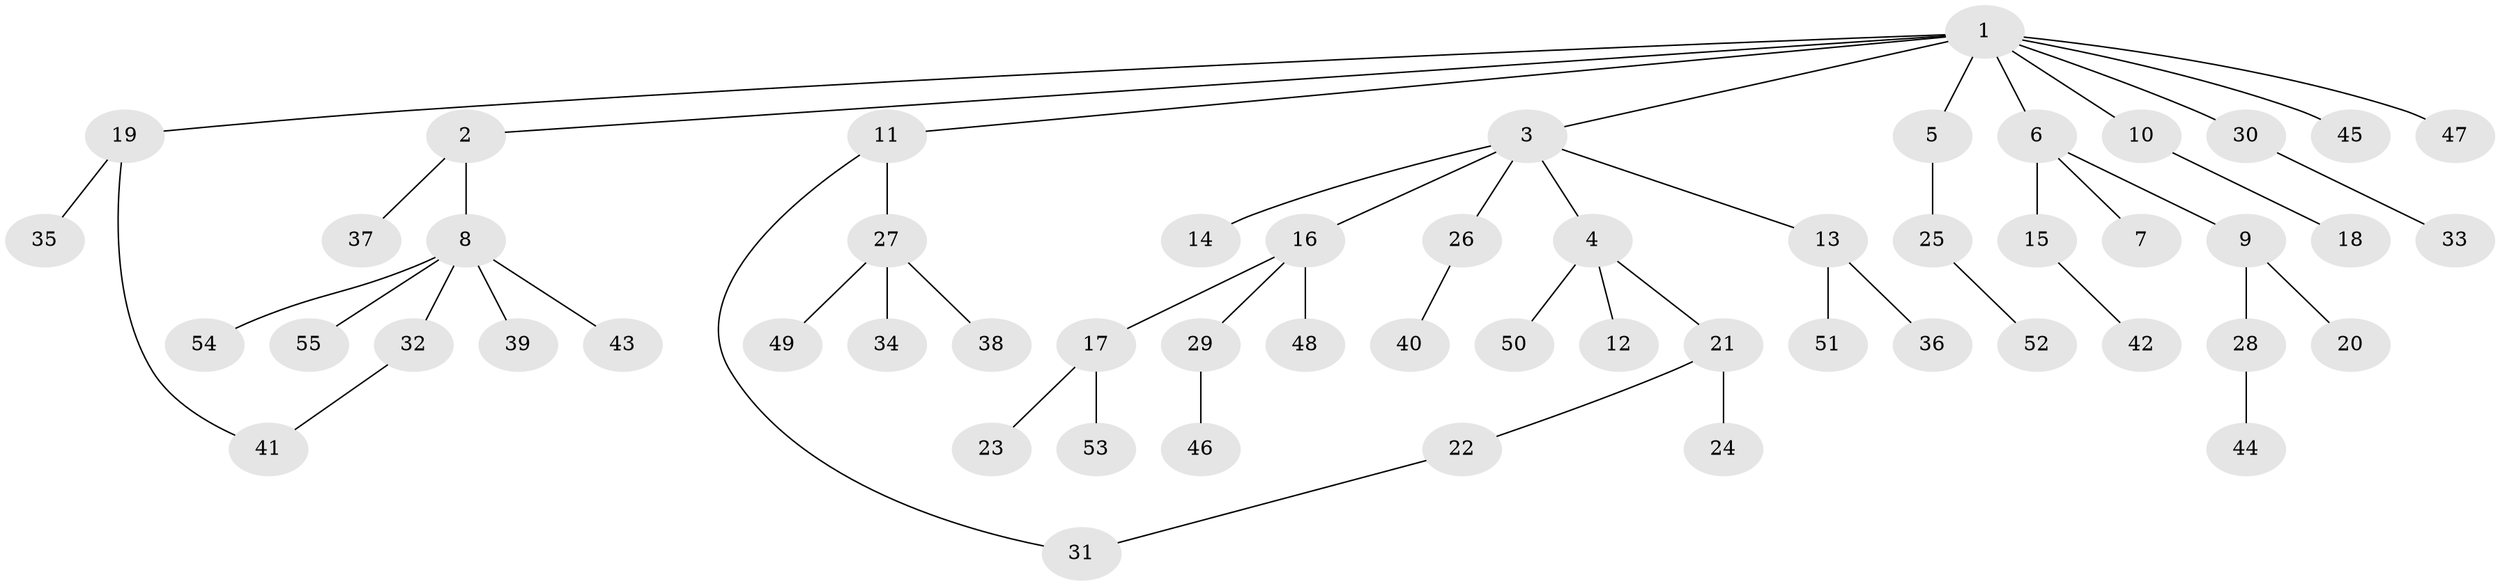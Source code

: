 // coarse degree distribution, {11: 0.027777777777777776, 8: 0.027777777777777776, 2: 0.19444444444444445, 3: 0.1388888888888889, 5: 0.027777777777777776, 1: 0.5833333333333334}
// Generated by graph-tools (version 1.1) at 2025/51/02/27/25 19:51:36]
// undirected, 55 vertices, 56 edges
graph export_dot {
graph [start="1"]
  node [color=gray90,style=filled];
  1;
  2;
  3;
  4;
  5;
  6;
  7;
  8;
  9;
  10;
  11;
  12;
  13;
  14;
  15;
  16;
  17;
  18;
  19;
  20;
  21;
  22;
  23;
  24;
  25;
  26;
  27;
  28;
  29;
  30;
  31;
  32;
  33;
  34;
  35;
  36;
  37;
  38;
  39;
  40;
  41;
  42;
  43;
  44;
  45;
  46;
  47;
  48;
  49;
  50;
  51;
  52;
  53;
  54;
  55;
  1 -- 2;
  1 -- 3;
  1 -- 5;
  1 -- 6;
  1 -- 10;
  1 -- 11;
  1 -- 19;
  1 -- 30;
  1 -- 45;
  1 -- 47;
  2 -- 8;
  2 -- 37;
  3 -- 4;
  3 -- 13;
  3 -- 14;
  3 -- 16;
  3 -- 26;
  4 -- 12;
  4 -- 21;
  4 -- 50;
  5 -- 25;
  6 -- 7;
  6 -- 9;
  6 -- 15;
  8 -- 32;
  8 -- 39;
  8 -- 43;
  8 -- 54;
  8 -- 55;
  9 -- 20;
  9 -- 28;
  10 -- 18;
  11 -- 27;
  11 -- 31;
  13 -- 36;
  13 -- 51;
  15 -- 42;
  16 -- 17;
  16 -- 29;
  16 -- 48;
  17 -- 23;
  17 -- 53;
  19 -- 35;
  19 -- 41;
  21 -- 22;
  21 -- 24;
  22 -- 31;
  25 -- 52;
  26 -- 40;
  27 -- 34;
  27 -- 38;
  27 -- 49;
  28 -- 44;
  29 -- 46;
  30 -- 33;
  32 -- 41;
}
